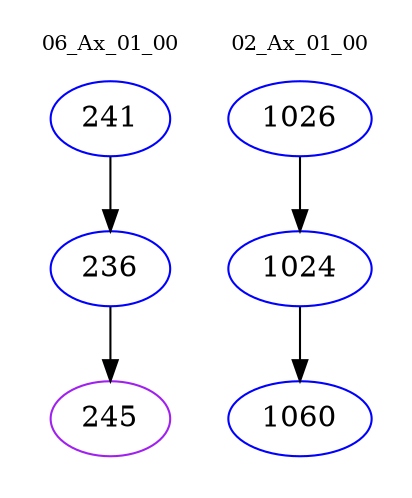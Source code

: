 digraph{
subgraph cluster_0 {
color = white
label = "06_Ax_01_00";
fontsize=10;
T0_241 [label="241", color="blue"]
T0_241 -> T0_236 [color="black"]
T0_236 [label="236", color="blue"]
T0_236 -> T0_245 [color="black"]
T0_245 [label="245", color="purple"]
}
subgraph cluster_1 {
color = white
label = "02_Ax_01_00";
fontsize=10;
T1_1026 [label="1026", color="blue"]
T1_1026 -> T1_1024 [color="black"]
T1_1024 [label="1024", color="blue"]
T1_1024 -> T1_1060 [color="black"]
T1_1060 [label="1060", color="blue"]
}
}
